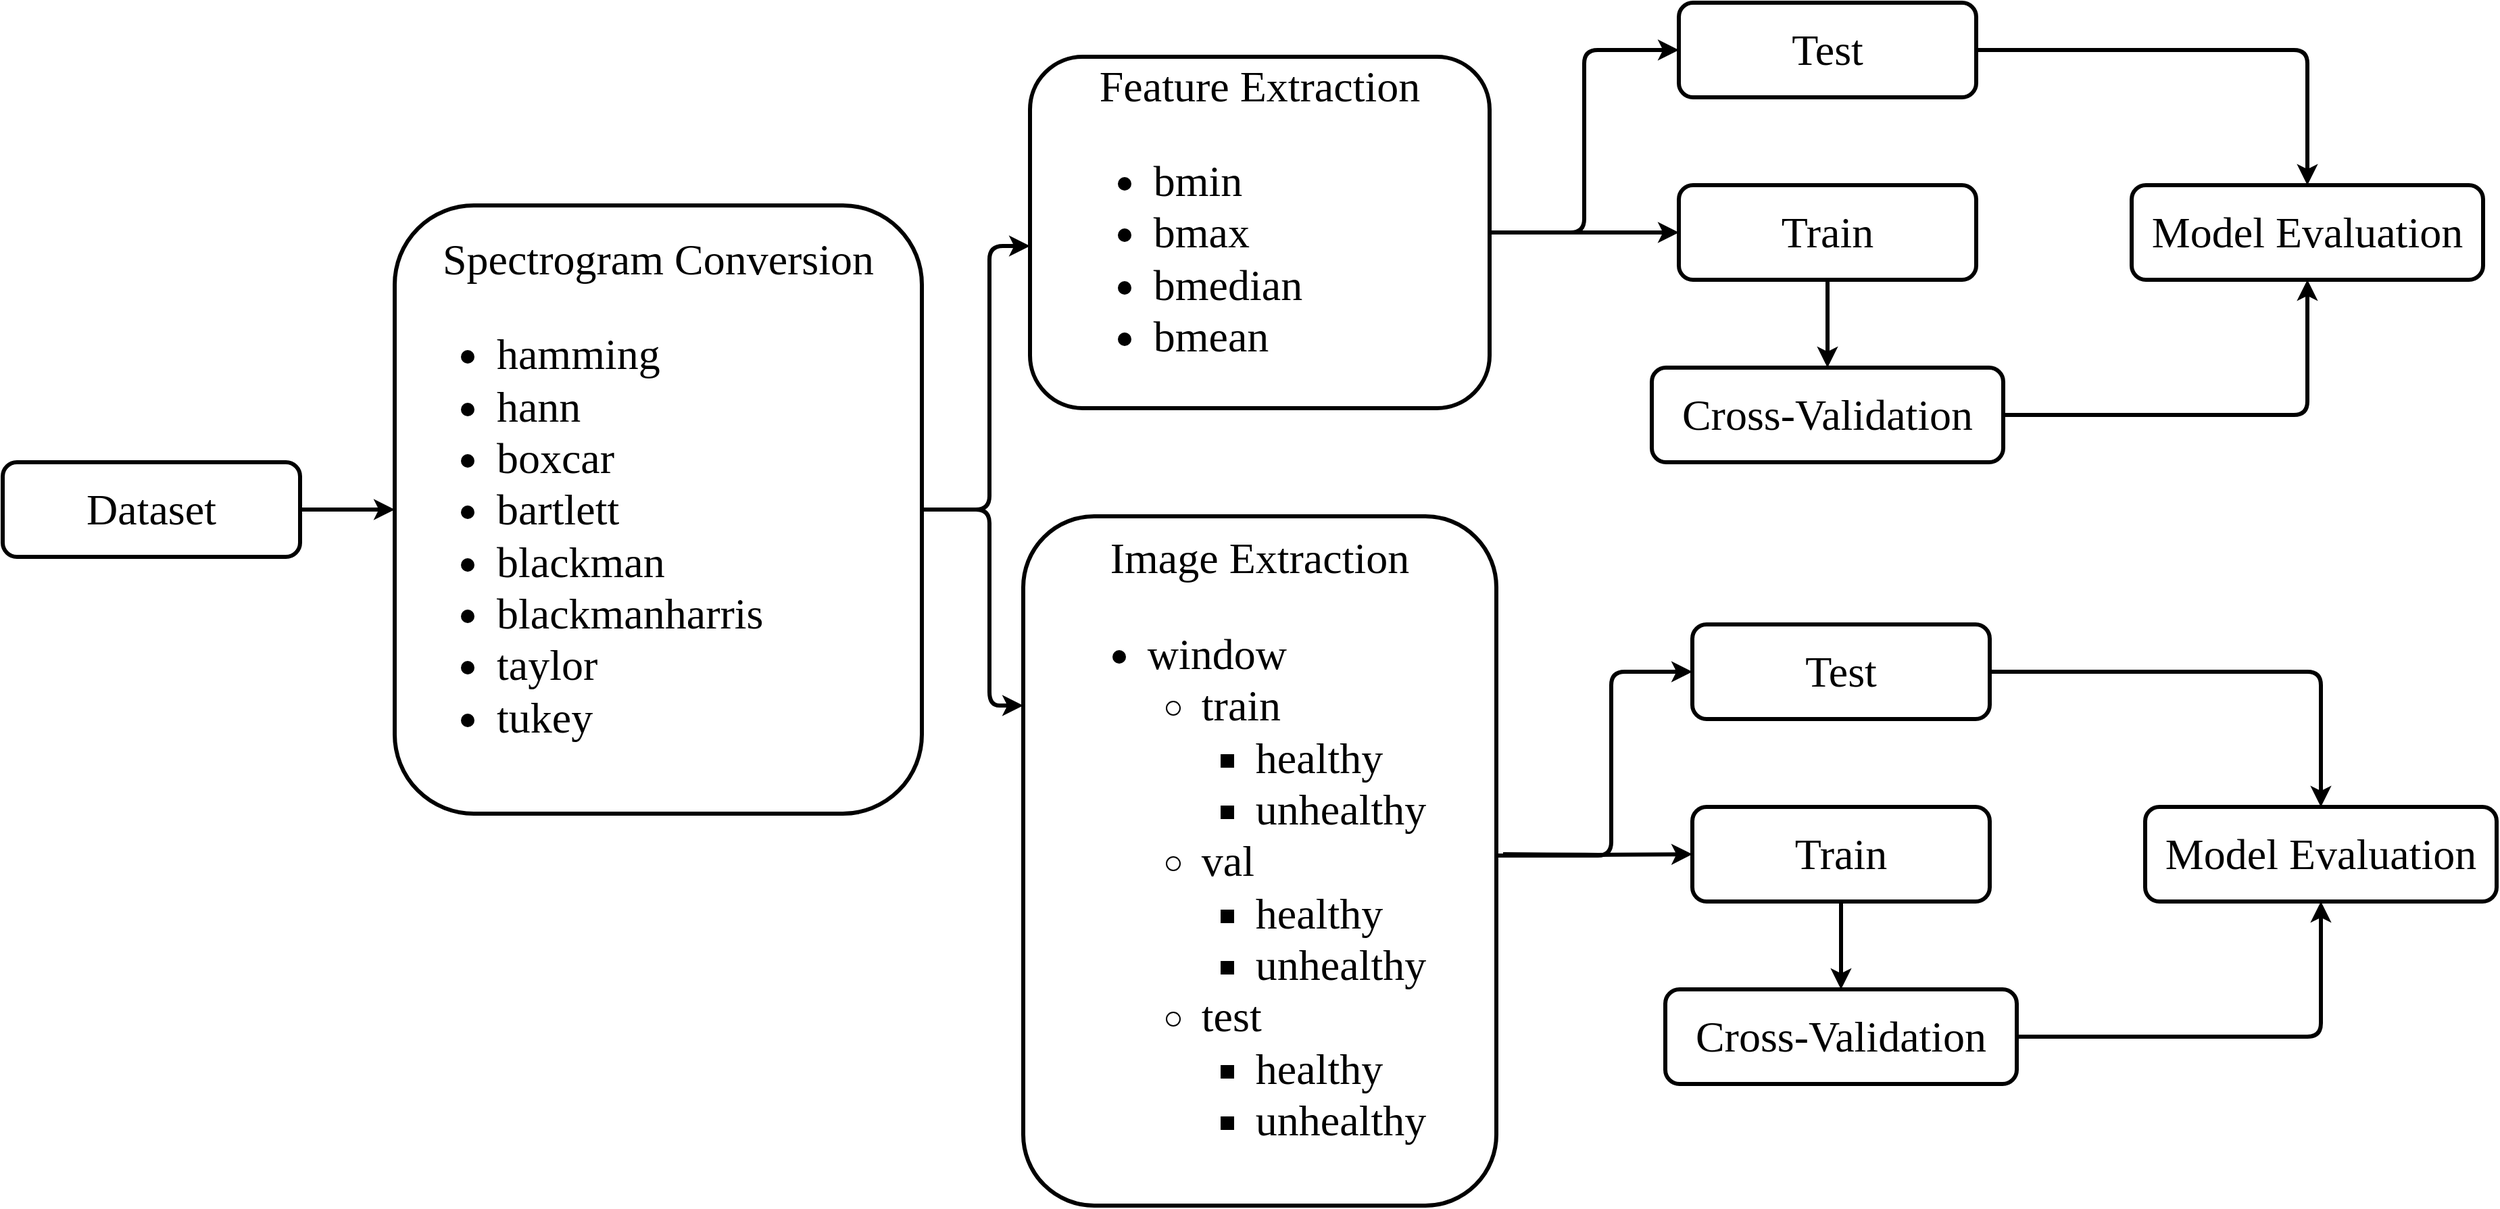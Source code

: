 <mxfile version="23.1.2" type="github">
  <diagram name="Page-1" id="A8CKlPdlSQbvUNhSut7a">
    <mxGraphModel dx="1180" dy="1342" grid="1" gridSize="10" guides="1" tooltips="1" connect="1" arrows="1" fold="1" page="1" pageScale="1" pageWidth="827" pageHeight="1169" math="0" shadow="0">
      <root>
        <mxCell id="0" />
        <mxCell id="1" parent="0" />
        <mxCell id="BnJvv2Z-PQd2QAyjViYM-13" value="" style="edgeStyle=orthogonalEdgeStyle;rounded=0;orthogonalLoop=1;jettySize=auto;html=1;curved=0;strokeWidth=3;" parent="1" source="BnJvv2Z-PQd2QAyjViYM-9" target="BnJvv2Z-PQd2QAyjViYM-12" edge="1">
          <mxGeometry relative="1" as="geometry" />
        </mxCell>
        <mxCell id="BnJvv2Z-PQd2QAyjViYM-9" value="Dataset" style="rounded=1;whiteSpace=wrap;html=1;fontSize=32;fontFamily=Comic Sans MS;fillColor=none;strokeWidth=3;" parent="1" vertex="1">
          <mxGeometry x="1060" y="1180" width="220" height="70" as="geometry" />
        </mxCell>
        <mxCell id="AOGBw6PcPAn47BEcl0vw-3" value="" style="edgeStyle=orthogonalEdgeStyle;rounded=1;orthogonalLoop=1;jettySize=auto;html=1;strokeWidth=3;curved=0;" parent="1" source="BnJvv2Z-PQd2QAyjViYM-12" target="AOGBw6PcPAn47BEcl0vw-1" edge="1">
          <mxGeometry relative="1" as="geometry">
            <Array as="points">
              <mxPoint x="1790" y="1215" />
              <mxPoint x="1790" y="1020" />
            </Array>
          </mxGeometry>
        </mxCell>
        <mxCell id="AOGBw6PcPAn47BEcl0vw-6" value="" style="edgeStyle=orthogonalEdgeStyle;rounded=1;orthogonalLoop=1;jettySize=auto;html=1;strokeWidth=3;curved=0;" parent="1" source="BnJvv2Z-PQd2QAyjViYM-12" target="AOGBw6PcPAn47BEcl0vw-5" edge="1">
          <mxGeometry relative="1" as="geometry">
            <Array as="points">
              <mxPoint x="1790" y="1215" />
              <mxPoint x="1790" y="1360" />
            </Array>
          </mxGeometry>
        </mxCell>
        <mxCell id="BnJvv2Z-PQd2QAyjViYM-12" value="Spectrogram Conversion&lt;br&gt;&lt;ul&gt;&lt;li style=&quot;text-align: left;&quot;&gt;hamming&lt;/li&gt;&lt;li style=&quot;text-align: left;&quot;&gt;hann&lt;/li&gt;&lt;li style=&quot;text-align: left;&quot;&gt;boxcar&lt;/li&gt;&lt;li style=&quot;text-align: left;&quot;&gt;bartlett&lt;/li&gt;&lt;li style=&quot;text-align: left;&quot;&gt;blackman&lt;/li&gt;&lt;li style=&quot;text-align: left;&quot;&gt;blackmanharris&lt;/li&gt;&lt;li style=&quot;text-align: left;&quot;&gt;taylor&lt;/li&gt;&lt;li style=&quot;text-align: left;&quot;&gt;tukey&lt;/li&gt;&lt;/ul&gt;" style="rounded=1;whiteSpace=wrap;html=1;fontSize=32;fillColor=none;glass=1;fillStyle=zigzag-line;fontFamily=Comic Sans MS;strokeWidth=3;" parent="1" vertex="1">
          <mxGeometry x="1350" y="990" width="390" height="450" as="geometry" />
        </mxCell>
        <mxCell id="AOGBw6PcPAn47BEcl0vw-10" style="edgeStyle=orthogonalEdgeStyle;rounded=1;orthogonalLoop=1;jettySize=auto;html=1;curved=0;strokeWidth=3;" parent="1" source="AOGBw6PcPAn47BEcl0vw-1" target="AOGBw6PcPAn47BEcl0vw-7" edge="1">
          <mxGeometry relative="1" as="geometry" />
        </mxCell>
        <mxCell id="AOGBw6PcPAn47BEcl0vw-11" style="edgeStyle=orthogonalEdgeStyle;rounded=1;orthogonalLoop=1;jettySize=auto;html=1;curved=0;strokeWidth=3;" parent="1" source="AOGBw6PcPAn47BEcl0vw-1" target="AOGBw6PcPAn47BEcl0vw-9" edge="1">
          <mxGeometry relative="1" as="geometry" />
        </mxCell>
        <mxCell id="AOGBw6PcPAn47BEcl0vw-1" value="Feature Extraction&lt;br&gt;&lt;ul&gt;&lt;li style=&quot;text-align: left;&quot;&gt;bmin&lt;/li&gt;&lt;li style=&quot;text-align: left;&quot;&gt;bmax&lt;/li&gt;&lt;li style=&quot;text-align: left;&quot;&gt;bmedian&lt;/li&gt;&lt;li style=&quot;text-align: left;&quot;&gt;bmean&lt;/li&gt;&lt;/ul&gt;" style="rounded=1;whiteSpace=wrap;html=1;fontSize=32;fontFamily=Comic Sans MS;fillColor=none;strokeWidth=3;" parent="1" vertex="1">
          <mxGeometry x="1820" y="880" width="340" height="260" as="geometry" />
        </mxCell>
        <mxCell id="AOGBw6PcPAn47BEcl0vw-5" value="Image Extraction&lt;br&gt;&lt;ul&gt;&lt;li style=&quot;text-align: left;&quot;&gt;window&lt;/li&gt;&lt;ul&gt;&lt;li style=&quot;text-align: left;&quot;&gt;train&lt;/li&gt;&lt;ul&gt;&lt;li style=&quot;text-align: left;&quot;&gt;healthy&lt;/li&gt;&lt;li style=&quot;text-align: left;&quot;&gt;unhealthy&lt;/li&gt;&lt;/ul&gt;&lt;li style=&quot;text-align: left;&quot;&gt;val&lt;/li&gt;&lt;ul&gt;&lt;li style=&quot;text-align: left;&quot;&gt;healthy&lt;/li&gt;&lt;li style=&quot;text-align: left;&quot;&gt;unhealthy&lt;/li&gt;&lt;/ul&gt;&lt;li style=&quot;text-align: left;&quot;&gt;test&lt;/li&gt;&lt;ul&gt;&lt;li style=&quot;text-align: left;&quot;&gt;healthy&lt;/li&gt;&lt;li style=&quot;text-align: left;&quot;&gt;unhealthy&lt;/li&gt;&lt;/ul&gt;&lt;/ul&gt;&lt;/ul&gt;" style="rounded=1;whiteSpace=wrap;html=1;fontSize=32;fillColor=none;glass=1;fillStyle=zigzag-line;fontFamily=Comic Sans MS;strokeWidth=3;" parent="1" vertex="1">
          <mxGeometry x="1815" y="1220" width="350" height="510" as="geometry" />
        </mxCell>
        <mxCell id="AOGBw6PcPAn47BEcl0vw-13" value="" style="edgeStyle=orthogonalEdgeStyle;rounded=0;orthogonalLoop=1;jettySize=auto;html=1;strokeWidth=3;" parent="1" source="AOGBw6PcPAn47BEcl0vw-7" target="AOGBw6PcPAn47BEcl0vw-12" edge="1">
          <mxGeometry relative="1" as="geometry" />
        </mxCell>
        <mxCell id="AOGBw6PcPAn47BEcl0vw-7" value="Train" style="rounded=1;whiteSpace=wrap;html=1;fontSize=32;fontFamily=Comic Sans MS;fillColor=none;strokeWidth=3;" parent="1" vertex="1">
          <mxGeometry x="2300" y="975" width="220" height="70" as="geometry" />
        </mxCell>
        <mxCell id="AOGBw6PcPAn47BEcl0vw-15" style="edgeStyle=orthogonalEdgeStyle;rounded=1;orthogonalLoop=1;jettySize=auto;html=1;curved=0;strokeWidth=3;" parent="1" source="AOGBw6PcPAn47BEcl0vw-9" target="AOGBw6PcPAn47BEcl0vw-14" edge="1">
          <mxGeometry relative="1" as="geometry" />
        </mxCell>
        <mxCell id="AOGBw6PcPAn47BEcl0vw-9" value="Test" style="rounded=1;whiteSpace=wrap;html=1;fontSize=32;fontFamily=Comic Sans MS;fillColor=none;strokeWidth=3;" parent="1" vertex="1">
          <mxGeometry x="2300" y="840" width="220" height="70" as="geometry" />
        </mxCell>
        <mxCell id="AOGBw6PcPAn47BEcl0vw-16" style="edgeStyle=orthogonalEdgeStyle;rounded=1;orthogonalLoop=1;jettySize=auto;html=1;curved=0;strokeWidth=3;" parent="1" source="AOGBw6PcPAn47BEcl0vw-12" target="AOGBw6PcPAn47BEcl0vw-14" edge="1">
          <mxGeometry relative="1" as="geometry" />
        </mxCell>
        <mxCell id="AOGBw6PcPAn47BEcl0vw-12" value="Cross-Validation" style="rounded=1;whiteSpace=wrap;html=1;fontSize=32;fontFamily=Comic Sans MS;fillColor=none;strokeWidth=3;" parent="1" vertex="1">
          <mxGeometry x="2280" y="1110" width="260" height="70" as="geometry" />
        </mxCell>
        <mxCell id="AOGBw6PcPAn47BEcl0vw-14" value="Model Evaluation" style="rounded=1;whiteSpace=wrap;html=1;fontSize=32;fontFamily=Comic Sans MS;fillColor=none;strokeWidth=3;" parent="1" vertex="1">
          <mxGeometry x="2635" y="975" width="260" height="70" as="geometry" />
        </mxCell>
        <mxCell id="AOGBw6PcPAn47BEcl0vw-25" style="edgeStyle=orthogonalEdgeStyle;rounded=1;orthogonalLoop=1;jettySize=auto;html=1;curved=0;strokeWidth=3;" parent="1" target="AOGBw6PcPAn47BEcl0vw-28" edge="1">
          <mxGeometry relative="1" as="geometry">
            <mxPoint x="2170" y="1470" as="sourcePoint" />
          </mxGeometry>
        </mxCell>
        <mxCell id="AOGBw6PcPAn47BEcl0vw-26" style="edgeStyle=orthogonalEdgeStyle;rounded=1;orthogonalLoop=1;jettySize=auto;html=1;curved=0;strokeWidth=3;" parent="1" source="AOGBw6PcPAn47BEcl0vw-5" target="AOGBw6PcPAn47BEcl0vw-30" edge="1">
          <mxGeometry relative="1" as="geometry">
            <mxPoint x="2170" y="1470" as="sourcePoint" />
            <Array as="points">
              <mxPoint x="2250" y="1471" />
              <mxPoint x="2250" y="1335" />
            </Array>
          </mxGeometry>
        </mxCell>
        <mxCell id="AOGBw6PcPAn47BEcl0vw-27" value="" style="edgeStyle=orthogonalEdgeStyle;rounded=0;orthogonalLoop=1;jettySize=auto;html=1;strokeWidth=3;" parent="1" source="AOGBw6PcPAn47BEcl0vw-28" target="AOGBw6PcPAn47BEcl0vw-32" edge="1">
          <mxGeometry relative="1" as="geometry" />
        </mxCell>
        <mxCell id="AOGBw6PcPAn47BEcl0vw-28" value="Train" style="rounded=1;whiteSpace=wrap;html=1;fontSize=32;fontFamily=Comic Sans MS;fillColor=none;strokeWidth=3;" parent="1" vertex="1">
          <mxGeometry x="2310" y="1435" width="220" height="70" as="geometry" />
        </mxCell>
        <mxCell id="AOGBw6PcPAn47BEcl0vw-29" style="edgeStyle=orthogonalEdgeStyle;rounded=1;orthogonalLoop=1;jettySize=auto;html=1;curved=0;strokeWidth=3;" parent="1" source="AOGBw6PcPAn47BEcl0vw-30" target="AOGBw6PcPAn47BEcl0vw-33" edge="1">
          <mxGeometry relative="1" as="geometry" />
        </mxCell>
        <mxCell id="AOGBw6PcPAn47BEcl0vw-30" value="Test" style="rounded=1;whiteSpace=wrap;html=1;fontSize=32;fontFamily=Comic Sans MS;fillColor=none;strokeWidth=3;" parent="1" vertex="1">
          <mxGeometry x="2310" y="1300" width="220" height="70" as="geometry" />
        </mxCell>
        <mxCell id="AOGBw6PcPAn47BEcl0vw-31" style="edgeStyle=orthogonalEdgeStyle;rounded=1;orthogonalLoop=1;jettySize=auto;html=1;curved=0;strokeWidth=3;" parent="1" source="AOGBw6PcPAn47BEcl0vw-32" target="AOGBw6PcPAn47BEcl0vw-33" edge="1">
          <mxGeometry relative="1" as="geometry" />
        </mxCell>
        <mxCell id="AOGBw6PcPAn47BEcl0vw-32" value="Cross-Validation" style="rounded=1;whiteSpace=wrap;html=1;fontSize=32;fontFamily=Comic Sans MS;fillColor=none;strokeWidth=3;" parent="1" vertex="1">
          <mxGeometry x="2290" y="1570" width="260" height="70" as="geometry" />
        </mxCell>
        <mxCell id="AOGBw6PcPAn47BEcl0vw-33" value="Model Evaluation" style="rounded=1;whiteSpace=wrap;html=1;fontSize=32;fontFamily=Comic Sans MS;fillColor=none;strokeWidth=3;" parent="1" vertex="1">
          <mxGeometry x="2645" y="1435" width="260" height="70" as="geometry" />
        </mxCell>
      </root>
    </mxGraphModel>
  </diagram>
</mxfile>

